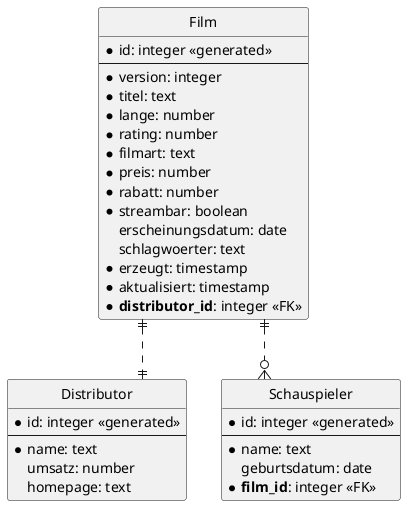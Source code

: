 ' Preview durch <Alt>d

@startuml ER Diagramm

' hide the spot
hide circle

' evtl. Prbleme mit Kraehenfuessen vermeiden
skinparam linetype ortho

entity "Film" {
  * id: integer <<generated>>
  --
  * version: integer
  * titel: text
  * lange: number
  * rating: number
  * filmart: text
  * preis: number
  * rabatt: number
  * streambar: boolean
    erscheinungsdatum: date 
    schlagwoerter: text
  * erzeugt: timestamp
  * aktualisiert: timestamp
  * **distributor_id**: integer <<FK>>
}

entity "Distributor" {
  * id: integer <<generated>>
  --
  * name: text
    umsatz: number
    homepage: text
}

entity "Schauspieler" {
  * id: integer <<generated>>
  --
  * name: text
    geburtsdatum: date
  * **film_id**: integer <<FK>>
}

Film ||..|| Distributor
Film ||..o{ Schauspieler


@enduml
